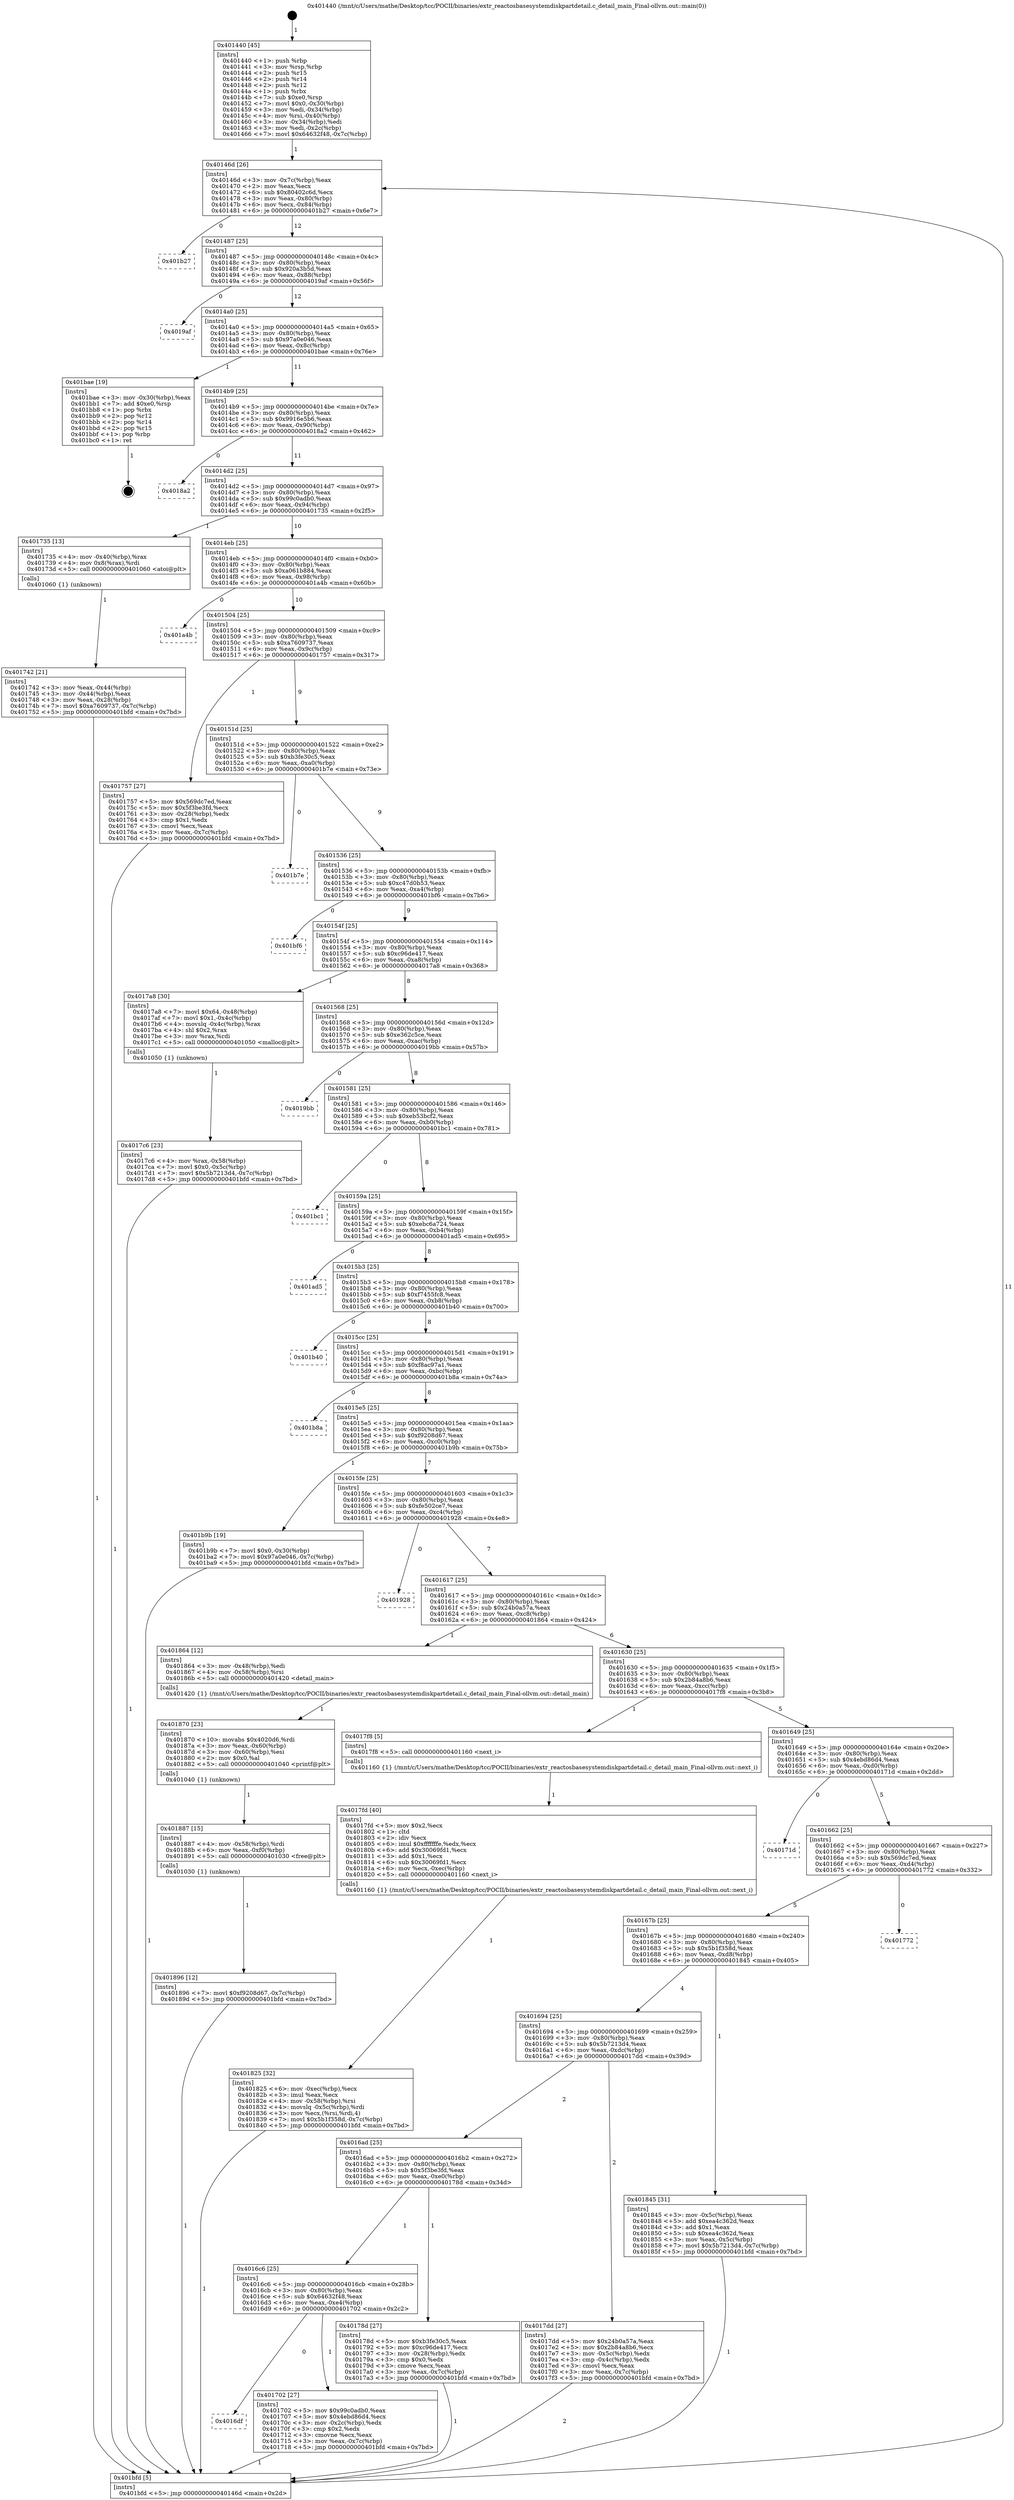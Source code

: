 digraph "0x401440" {
  label = "0x401440 (/mnt/c/Users/mathe/Desktop/tcc/POCII/binaries/extr_reactosbasesystemdiskpartdetail.c_detail_main_Final-ollvm.out::main(0))"
  labelloc = "t"
  node[shape=record]

  Entry [label="",width=0.3,height=0.3,shape=circle,fillcolor=black,style=filled]
  "0x40146d" [label="{
     0x40146d [26]\l
     | [instrs]\l
     &nbsp;&nbsp;0x40146d \<+3\>: mov -0x7c(%rbp),%eax\l
     &nbsp;&nbsp;0x401470 \<+2\>: mov %eax,%ecx\l
     &nbsp;&nbsp;0x401472 \<+6\>: sub $0x80402c6d,%ecx\l
     &nbsp;&nbsp;0x401478 \<+3\>: mov %eax,-0x80(%rbp)\l
     &nbsp;&nbsp;0x40147b \<+6\>: mov %ecx,-0x84(%rbp)\l
     &nbsp;&nbsp;0x401481 \<+6\>: je 0000000000401b27 \<main+0x6e7\>\l
  }"]
  "0x401b27" [label="{
     0x401b27\l
  }", style=dashed]
  "0x401487" [label="{
     0x401487 [25]\l
     | [instrs]\l
     &nbsp;&nbsp;0x401487 \<+5\>: jmp 000000000040148c \<main+0x4c\>\l
     &nbsp;&nbsp;0x40148c \<+3\>: mov -0x80(%rbp),%eax\l
     &nbsp;&nbsp;0x40148f \<+5\>: sub $0x920a3b5d,%eax\l
     &nbsp;&nbsp;0x401494 \<+6\>: mov %eax,-0x88(%rbp)\l
     &nbsp;&nbsp;0x40149a \<+6\>: je 00000000004019af \<main+0x56f\>\l
  }"]
  Exit [label="",width=0.3,height=0.3,shape=circle,fillcolor=black,style=filled,peripheries=2]
  "0x4019af" [label="{
     0x4019af\l
  }", style=dashed]
  "0x4014a0" [label="{
     0x4014a0 [25]\l
     | [instrs]\l
     &nbsp;&nbsp;0x4014a0 \<+5\>: jmp 00000000004014a5 \<main+0x65\>\l
     &nbsp;&nbsp;0x4014a5 \<+3\>: mov -0x80(%rbp),%eax\l
     &nbsp;&nbsp;0x4014a8 \<+5\>: sub $0x97a0e046,%eax\l
     &nbsp;&nbsp;0x4014ad \<+6\>: mov %eax,-0x8c(%rbp)\l
     &nbsp;&nbsp;0x4014b3 \<+6\>: je 0000000000401bae \<main+0x76e\>\l
  }"]
  "0x401896" [label="{
     0x401896 [12]\l
     | [instrs]\l
     &nbsp;&nbsp;0x401896 \<+7\>: movl $0xf9208d67,-0x7c(%rbp)\l
     &nbsp;&nbsp;0x40189d \<+5\>: jmp 0000000000401bfd \<main+0x7bd\>\l
  }"]
  "0x401bae" [label="{
     0x401bae [19]\l
     | [instrs]\l
     &nbsp;&nbsp;0x401bae \<+3\>: mov -0x30(%rbp),%eax\l
     &nbsp;&nbsp;0x401bb1 \<+7\>: add $0xe0,%rsp\l
     &nbsp;&nbsp;0x401bb8 \<+1\>: pop %rbx\l
     &nbsp;&nbsp;0x401bb9 \<+2\>: pop %r12\l
     &nbsp;&nbsp;0x401bbb \<+2\>: pop %r14\l
     &nbsp;&nbsp;0x401bbd \<+2\>: pop %r15\l
     &nbsp;&nbsp;0x401bbf \<+1\>: pop %rbp\l
     &nbsp;&nbsp;0x401bc0 \<+1\>: ret\l
  }"]
  "0x4014b9" [label="{
     0x4014b9 [25]\l
     | [instrs]\l
     &nbsp;&nbsp;0x4014b9 \<+5\>: jmp 00000000004014be \<main+0x7e\>\l
     &nbsp;&nbsp;0x4014be \<+3\>: mov -0x80(%rbp),%eax\l
     &nbsp;&nbsp;0x4014c1 \<+5\>: sub $0x9916e5b6,%eax\l
     &nbsp;&nbsp;0x4014c6 \<+6\>: mov %eax,-0x90(%rbp)\l
     &nbsp;&nbsp;0x4014cc \<+6\>: je 00000000004018a2 \<main+0x462\>\l
  }"]
  "0x401887" [label="{
     0x401887 [15]\l
     | [instrs]\l
     &nbsp;&nbsp;0x401887 \<+4\>: mov -0x58(%rbp),%rdi\l
     &nbsp;&nbsp;0x40188b \<+6\>: mov %eax,-0xf0(%rbp)\l
     &nbsp;&nbsp;0x401891 \<+5\>: call 0000000000401030 \<free@plt\>\l
     | [calls]\l
     &nbsp;&nbsp;0x401030 \{1\} (unknown)\l
  }"]
  "0x4018a2" [label="{
     0x4018a2\l
  }", style=dashed]
  "0x4014d2" [label="{
     0x4014d2 [25]\l
     | [instrs]\l
     &nbsp;&nbsp;0x4014d2 \<+5\>: jmp 00000000004014d7 \<main+0x97\>\l
     &nbsp;&nbsp;0x4014d7 \<+3\>: mov -0x80(%rbp),%eax\l
     &nbsp;&nbsp;0x4014da \<+5\>: sub $0x99c0adb0,%eax\l
     &nbsp;&nbsp;0x4014df \<+6\>: mov %eax,-0x94(%rbp)\l
     &nbsp;&nbsp;0x4014e5 \<+6\>: je 0000000000401735 \<main+0x2f5\>\l
  }"]
  "0x401870" [label="{
     0x401870 [23]\l
     | [instrs]\l
     &nbsp;&nbsp;0x401870 \<+10\>: movabs $0x4020d6,%rdi\l
     &nbsp;&nbsp;0x40187a \<+3\>: mov %eax,-0x60(%rbp)\l
     &nbsp;&nbsp;0x40187d \<+3\>: mov -0x60(%rbp),%esi\l
     &nbsp;&nbsp;0x401880 \<+2\>: mov $0x0,%al\l
     &nbsp;&nbsp;0x401882 \<+5\>: call 0000000000401040 \<printf@plt\>\l
     | [calls]\l
     &nbsp;&nbsp;0x401040 \{1\} (unknown)\l
  }"]
  "0x401735" [label="{
     0x401735 [13]\l
     | [instrs]\l
     &nbsp;&nbsp;0x401735 \<+4\>: mov -0x40(%rbp),%rax\l
     &nbsp;&nbsp;0x401739 \<+4\>: mov 0x8(%rax),%rdi\l
     &nbsp;&nbsp;0x40173d \<+5\>: call 0000000000401060 \<atoi@plt\>\l
     | [calls]\l
     &nbsp;&nbsp;0x401060 \{1\} (unknown)\l
  }"]
  "0x4014eb" [label="{
     0x4014eb [25]\l
     | [instrs]\l
     &nbsp;&nbsp;0x4014eb \<+5\>: jmp 00000000004014f0 \<main+0xb0\>\l
     &nbsp;&nbsp;0x4014f0 \<+3\>: mov -0x80(%rbp),%eax\l
     &nbsp;&nbsp;0x4014f3 \<+5\>: sub $0xa061b884,%eax\l
     &nbsp;&nbsp;0x4014f8 \<+6\>: mov %eax,-0x98(%rbp)\l
     &nbsp;&nbsp;0x4014fe \<+6\>: je 0000000000401a4b \<main+0x60b\>\l
  }"]
  "0x401825" [label="{
     0x401825 [32]\l
     | [instrs]\l
     &nbsp;&nbsp;0x401825 \<+6\>: mov -0xec(%rbp),%ecx\l
     &nbsp;&nbsp;0x40182b \<+3\>: imul %eax,%ecx\l
     &nbsp;&nbsp;0x40182e \<+4\>: mov -0x58(%rbp),%rsi\l
     &nbsp;&nbsp;0x401832 \<+4\>: movslq -0x5c(%rbp),%rdi\l
     &nbsp;&nbsp;0x401836 \<+3\>: mov %ecx,(%rsi,%rdi,4)\l
     &nbsp;&nbsp;0x401839 \<+7\>: movl $0x5b1f358d,-0x7c(%rbp)\l
     &nbsp;&nbsp;0x401840 \<+5\>: jmp 0000000000401bfd \<main+0x7bd\>\l
  }"]
  "0x401a4b" [label="{
     0x401a4b\l
  }", style=dashed]
  "0x401504" [label="{
     0x401504 [25]\l
     | [instrs]\l
     &nbsp;&nbsp;0x401504 \<+5\>: jmp 0000000000401509 \<main+0xc9\>\l
     &nbsp;&nbsp;0x401509 \<+3\>: mov -0x80(%rbp),%eax\l
     &nbsp;&nbsp;0x40150c \<+5\>: sub $0xa7609737,%eax\l
     &nbsp;&nbsp;0x401511 \<+6\>: mov %eax,-0x9c(%rbp)\l
     &nbsp;&nbsp;0x401517 \<+6\>: je 0000000000401757 \<main+0x317\>\l
  }"]
  "0x4017fd" [label="{
     0x4017fd [40]\l
     | [instrs]\l
     &nbsp;&nbsp;0x4017fd \<+5\>: mov $0x2,%ecx\l
     &nbsp;&nbsp;0x401802 \<+1\>: cltd\l
     &nbsp;&nbsp;0x401803 \<+2\>: idiv %ecx\l
     &nbsp;&nbsp;0x401805 \<+6\>: imul $0xfffffffe,%edx,%ecx\l
     &nbsp;&nbsp;0x40180b \<+6\>: add $0x30069fd1,%ecx\l
     &nbsp;&nbsp;0x401811 \<+3\>: add $0x1,%ecx\l
     &nbsp;&nbsp;0x401814 \<+6\>: sub $0x30069fd1,%ecx\l
     &nbsp;&nbsp;0x40181a \<+6\>: mov %ecx,-0xec(%rbp)\l
     &nbsp;&nbsp;0x401820 \<+5\>: call 0000000000401160 \<next_i\>\l
     | [calls]\l
     &nbsp;&nbsp;0x401160 \{1\} (/mnt/c/Users/mathe/Desktop/tcc/POCII/binaries/extr_reactosbasesystemdiskpartdetail.c_detail_main_Final-ollvm.out::next_i)\l
  }"]
  "0x401757" [label="{
     0x401757 [27]\l
     | [instrs]\l
     &nbsp;&nbsp;0x401757 \<+5\>: mov $0x569dc7ed,%eax\l
     &nbsp;&nbsp;0x40175c \<+5\>: mov $0x5f3be3fd,%ecx\l
     &nbsp;&nbsp;0x401761 \<+3\>: mov -0x28(%rbp),%edx\l
     &nbsp;&nbsp;0x401764 \<+3\>: cmp $0x1,%edx\l
     &nbsp;&nbsp;0x401767 \<+3\>: cmovl %ecx,%eax\l
     &nbsp;&nbsp;0x40176a \<+3\>: mov %eax,-0x7c(%rbp)\l
     &nbsp;&nbsp;0x40176d \<+5\>: jmp 0000000000401bfd \<main+0x7bd\>\l
  }"]
  "0x40151d" [label="{
     0x40151d [25]\l
     | [instrs]\l
     &nbsp;&nbsp;0x40151d \<+5\>: jmp 0000000000401522 \<main+0xe2\>\l
     &nbsp;&nbsp;0x401522 \<+3\>: mov -0x80(%rbp),%eax\l
     &nbsp;&nbsp;0x401525 \<+5\>: sub $0xb3fe30c5,%eax\l
     &nbsp;&nbsp;0x40152a \<+6\>: mov %eax,-0xa0(%rbp)\l
     &nbsp;&nbsp;0x401530 \<+6\>: je 0000000000401b7e \<main+0x73e\>\l
  }"]
  "0x4017c6" [label="{
     0x4017c6 [23]\l
     | [instrs]\l
     &nbsp;&nbsp;0x4017c6 \<+4\>: mov %rax,-0x58(%rbp)\l
     &nbsp;&nbsp;0x4017ca \<+7\>: movl $0x0,-0x5c(%rbp)\l
     &nbsp;&nbsp;0x4017d1 \<+7\>: movl $0x5b7213d4,-0x7c(%rbp)\l
     &nbsp;&nbsp;0x4017d8 \<+5\>: jmp 0000000000401bfd \<main+0x7bd\>\l
  }"]
  "0x401b7e" [label="{
     0x401b7e\l
  }", style=dashed]
  "0x401536" [label="{
     0x401536 [25]\l
     | [instrs]\l
     &nbsp;&nbsp;0x401536 \<+5\>: jmp 000000000040153b \<main+0xfb\>\l
     &nbsp;&nbsp;0x40153b \<+3\>: mov -0x80(%rbp),%eax\l
     &nbsp;&nbsp;0x40153e \<+5\>: sub $0xc47d0b53,%eax\l
     &nbsp;&nbsp;0x401543 \<+6\>: mov %eax,-0xa4(%rbp)\l
     &nbsp;&nbsp;0x401549 \<+6\>: je 0000000000401bf6 \<main+0x7b6\>\l
  }"]
  "0x401742" [label="{
     0x401742 [21]\l
     | [instrs]\l
     &nbsp;&nbsp;0x401742 \<+3\>: mov %eax,-0x44(%rbp)\l
     &nbsp;&nbsp;0x401745 \<+3\>: mov -0x44(%rbp),%eax\l
     &nbsp;&nbsp;0x401748 \<+3\>: mov %eax,-0x28(%rbp)\l
     &nbsp;&nbsp;0x40174b \<+7\>: movl $0xa7609737,-0x7c(%rbp)\l
     &nbsp;&nbsp;0x401752 \<+5\>: jmp 0000000000401bfd \<main+0x7bd\>\l
  }"]
  "0x401bf6" [label="{
     0x401bf6\l
  }", style=dashed]
  "0x40154f" [label="{
     0x40154f [25]\l
     | [instrs]\l
     &nbsp;&nbsp;0x40154f \<+5\>: jmp 0000000000401554 \<main+0x114\>\l
     &nbsp;&nbsp;0x401554 \<+3\>: mov -0x80(%rbp),%eax\l
     &nbsp;&nbsp;0x401557 \<+5\>: sub $0xc96de417,%eax\l
     &nbsp;&nbsp;0x40155c \<+6\>: mov %eax,-0xa8(%rbp)\l
     &nbsp;&nbsp;0x401562 \<+6\>: je 00000000004017a8 \<main+0x368\>\l
  }"]
  "0x401440" [label="{
     0x401440 [45]\l
     | [instrs]\l
     &nbsp;&nbsp;0x401440 \<+1\>: push %rbp\l
     &nbsp;&nbsp;0x401441 \<+3\>: mov %rsp,%rbp\l
     &nbsp;&nbsp;0x401444 \<+2\>: push %r15\l
     &nbsp;&nbsp;0x401446 \<+2\>: push %r14\l
     &nbsp;&nbsp;0x401448 \<+2\>: push %r12\l
     &nbsp;&nbsp;0x40144a \<+1\>: push %rbx\l
     &nbsp;&nbsp;0x40144b \<+7\>: sub $0xe0,%rsp\l
     &nbsp;&nbsp;0x401452 \<+7\>: movl $0x0,-0x30(%rbp)\l
     &nbsp;&nbsp;0x401459 \<+3\>: mov %edi,-0x34(%rbp)\l
     &nbsp;&nbsp;0x40145c \<+4\>: mov %rsi,-0x40(%rbp)\l
     &nbsp;&nbsp;0x401460 \<+3\>: mov -0x34(%rbp),%edi\l
     &nbsp;&nbsp;0x401463 \<+3\>: mov %edi,-0x2c(%rbp)\l
     &nbsp;&nbsp;0x401466 \<+7\>: movl $0x64632f48,-0x7c(%rbp)\l
  }"]
  "0x4017a8" [label="{
     0x4017a8 [30]\l
     | [instrs]\l
     &nbsp;&nbsp;0x4017a8 \<+7\>: movl $0x64,-0x48(%rbp)\l
     &nbsp;&nbsp;0x4017af \<+7\>: movl $0x1,-0x4c(%rbp)\l
     &nbsp;&nbsp;0x4017b6 \<+4\>: movslq -0x4c(%rbp),%rax\l
     &nbsp;&nbsp;0x4017ba \<+4\>: shl $0x2,%rax\l
     &nbsp;&nbsp;0x4017be \<+3\>: mov %rax,%rdi\l
     &nbsp;&nbsp;0x4017c1 \<+5\>: call 0000000000401050 \<malloc@plt\>\l
     | [calls]\l
     &nbsp;&nbsp;0x401050 \{1\} (unknown)\l
  }"]
  "0x401568" [label="{
     0x401568 [25]\l
     | [instrs]\l
     &nbsp;&nbsp;0x401568 \<+5\>: jmp 000000000040156d \<main+0x12d\>\l
     &nbsp;&nbsp;0x40156d \<+3\>: mov -0x80(%rbp),%eax\l
     &nbsp;&nbsp;0x401570 \<+5\>: sub $0xe362c5ce,%eax\l
     &nbsp;&nbsp;0x401575 \<+6\>: mov %eax,-0xac(%rbp)\l
     &nbsp;&nbsp;0x40157b \<+6\>: je 00000000004019bb \<main+0x57b\>\l
  }"]
  "0x401bfd" [label="{
     0x401bfd [5]\l
     | [instrs]\l
     &nbsp;&nbsp;0x401bfd \<+5\>: jmp 000000000040146d \<main+0x2d\>\l
  }"]
  "0x4019bb" [label="{
     0x4019bb\l
  }", style=dashed]
  "0x401581" [label="{
     0x401581 [25]\l
     | [instrs]\l
     &nbsp;&nbsp;0x401581 \<+5\>: jmp 0000000000401586 \<main+0x146\>\l
     &nbsp;&nbsp;0x401586 \<+3\>: mov -0x80(%rbp),%eax\l
     &nbsp;&nbsp;0x401589 \<+5\>: sub $0xeb53bcf2,%eax\l
     &nbsp;&nbsp;0x40158e \<+6\>: mov %eax,-0xb0(%rbp)\l
     &nbsp;&nbsp;0x401594 \<+6\>: je 0000000000401bc1 \<main+0x781\>\l
  }"]
  "0x4016df" [label="{
     0x4016df\l
  }", style=dashed]
  "0x401bc1" [label="{
     0x401bc1\l
  }", style=dashed]
  "0x40159a" [label="{
     0x40159a [25]\l
     | [instrs]\l
     &nbsp;&nbsp;0x40159a \<+5\>: jmp 000000000040159f \<main+0x15f\>\l
     &nbsp;&nbsp;0x40159f \<+3\>: mov -0x80(%rbp),%eax\l
     &nbsp;&nbsp;0x4015a2 \<+5\>: sub $0xebc6a724,%eax\l
     &nbsp;&nbsp;0x4015a7 \<+6\>: mov %eax,-0xb4(%rbp)\l
     &nbsp;&nbsp;0x4015ad \<+6\>: je 0000000000401ad5 \<main+0x695\>\l
  }"]
  "0x401702" [label="{
     0x401702 [27]\l
     | [instrs]\l
     &nbsp;&nbsp;0x401702 \<+5\>: mov $0x99c0adb0,%eax\l
     &nbsp;&nbsp;0x401707 \<+5\>: mov $0x4ebd86d4,%ecx\l
     &nbsp;&nbsp;0x40170c \<+3\>: mov -0x2c(%rbp),%edx\l
     &nbsp;&nbsp;0x40170f \<+3\>: cmp $0x2,%edx\l
     &nbsp;&nbsp;0x401712 \<+3\>: cmovne %ecx,%eax\l
     &nbsp;&nbsp;0x401715 \<+3\>: mov %eax,-0x7c(%rbp)\l
     &nbsp;&nbsp;0x401718 \<+5\>: jmp 0000000000401bfd \<main+0x7bd\>\l
  }"]
  "0x401ad5" [label="{
     0x401ad5\l
  }", style=dashed]
  "0x4015b3" [label="{
     0x4015b3 [25]\l
     | [instrs]\l
     &nbsp;&nbsp;0x4015b3 \<+5\>: jmp 00000000004015b8 \<main+0x178\>\l
     &nbsp;&nbsp;0x4015b8 \<+3\>: mov -0x80(%rbp),%eax\l
     &nbsp;&nbsp;0x4015bb \<+5\>: sub $0xf7455fc8,%eax\l
     &nbsp;&nbsp;0x4015c0 \<+6\>: mov %eax,-0xb8(%rbp)\l
     &nbsp;&nbsp;0x4015c6 \<+6\>: je 0000000000401b40 \<main+0x700\>\l
  }"]
  "0x4016c6" [label="{
     0x4016c6 [25]\l
     | [instrs]\l
     &nbsp;&nbsp;0x4016c6 \<+5\>: jmp 00000000004016cb \<main+0x28b\>\l
     &nbsp;&nbsp;0x4016cb \<+3\>: mov -0x80(%rbp),%eax\l
     &nbsp;&nbsp;0x4016ce \<+5\>: sub $0x64632f48,%eax\l
     &nbsp;&nbsp;0x4016d3 \<+6\>: mov %eax,-0xe4(%rbp)\l
     &nbsp;&nbsp;0x4016d9 \<+6\>: je 0000000000401702 \<main+0x2c2\>\l
  }"]
  "0x401b40" [label="{
     0x401b40\l
  }", style=dashed]
  "0x4015cc" [label="{
     0x4015cc [25]\l
     | [instrs]\l
     &nbsp;&nbsp;0x4015cc \<+5\>: jmp 00000000004015d1 \<main+0x191\>\l
     &nbsp;&nbsp;0x4015d1 \<+3\>: mov -0x80(%rbp),%eax\l
     &nbsp;&nbsp;0x4015d4 \<+5\>: sub $0xf8ac97a1,%eax\l
     &nbsp;&nbsp;0x4015d9 \<+6\>: mov %eax,-0xbc(%rbp)\l
     &nbsp;&nbsp;0x4015df \<+6\>: je 0000000000401b8a \<main+0x74a\>\l
  }"]
  "0x40178d" [label="{
     0x40178d [27]\l
     | [instrs]\l
     &nbsp;&nbsp;0x40178d \<+5\>: mov $0xb3fe30c5,%eax\l
     &nbsp;&nbsp;0x401792 \<+5\>: mov $0xc96de417,%ecx\l
     &nbsp;&nbsp;0x401797 \<+3\>: mov -0x28(%rbp),%edx\l
     &nbsp;&nbsp;0x40179a \<+3\>: cmp $0x0,%edx\l
     &nbsp;&nbsp;0x40179d \<+3\>: cmove %ecx,%eax\l
     &nbsp;&nbsp;0x4017a0 \<+3\>: mov %eax,-0x7c(%rbp)\l
     &nbsp;&nbsp;0x4017a3 \<+5\>: jmp 0000000000401bfd \<main+0x7bd\>\l
  }"]
  "0x401b8a" [label="{
     0x401b8a\l
  }", style=dashed]
  "0x4015e5" [label="{
     0x4015e5 [25]\l
     | [instrs]\l
     &nbsp;&nbsp;0x4015e5 \<+5\>: jmp 00000000004015ea \<main+0x1aa\>\l
     &nbsp;&nbsp;0x4015ea \<+3\>: mov -0x80(%rbp),%eax\l
     &nbsp;&nbsp;0x4015ed \<+5\>: sub $0xf9208d67,%eax\l
     &nbsp;&nbsp;0x4015f2 \<+6\>: mov %eax,-0xc0(%rbp)\l
     &nbsp;&nbsp;0x4015f8 \<+6\>: je 0000000000401b9b \<main+0x75b\>\l
  }"]
  "0x4016ad" [label="{
     0x4016ad [25]\l
     | [instrs]\l
     &nbsp;&nbsp;0x4016ad \<+5\>: jmp 00000000004016b2 \<main+0x272\>\l
     &nbsp;&nbsp;0x4016b2 \<+3\>: mov -0x80(%rbp),%eax\l
     &nbsp;&nbsp;0x4016b5 \<+5\>: sub $0x5f3be3fd,%eax\l
     &nbsp;&nbsp;0x4016ba \<+6\>: mov %eax,-0xe0(%rbp)\l
     &nbsp;&nbsp;0x4016c0 \<+6\>: je 000000000040178d \<main+0x34d\>\l
  }"]
  "0x401b9b" [label="{
     0x401b9b [19]\l
     | [instrs]\l
     &nbsp;&nbsp;0x401b9b \<+7\>: movl $0x0,-0x30(%rbp)\l
     &nbsp;&nbsp;0x401ba2 \<+7\>: movl $0x97a0e046,-0x7c(%rbp)\l
     &nbsp;&nbsp;0x401ba9 \<+5\>: jmp 0000000000401bfd \<main+0x7bd\>\l
  }"]
  "0x4015fe" [label="{
     0x4015fe [25]\l
     | [instrs]\l
     &nbsp;&nbsp;0x4015fe \<+5\>: jmp 0000000000401603 \<main+0x1c3\>\l
     &nbsp;&nbsp;0x401603 \<+3\>: mov -0x80(%rbp),%eax\l
     &nbsp;&nbsp;0x401606 \<+5\>: sub $0xfe502ce7,%eax\l
     &nbsp;&nbsp;0x40160b \<+6\>: mov %eax,-0xc4(%rbp)\l
     &nbsp;&nbsp;0x401611 \<+6\>: je 0000000000401928 \<main+0x4e8\>\l
  }"]
  "0x4017dd" [label="{
     0x4017dd [27]\l
     | [instrs]\l
     &nbsp;&nbsp;0x4017dd \<+5\>: mov $0x24b0a57a,%eax\l
     &nbsp;&nbsp;0x4017e2 \<+5\>: mov $0x2b84a8b6,%ecx\l
     &nbsp;&nbsp;0x4017e7 \<+3\>: mov -0x5c(%rbp),%edx\l
     &nbsp;&nbsp;0x4017ea \<+3\>: cmp -0x4c(%rbp),%edx\l
     &nbsp;&nbsp;0x4017ed \<+3\>: cmovl %ecx,%eax\l
     &nbsp;&nbsp;0x4017f0 \<+3\>: mov %eax,-0x7c(%rbp)\l
     &nbsp;&nbsp;0x4017f3 \<+5\>: jmp 0000000000401bfd \<main+0x7bd\>\l
  }"]
  "0x401928" [label="{
     0x401928\l
  }", style=dashed]
  "0x401617" [label="{
     0x401617 [25]\l
     | [instrs]\l
     &nbsp;&nbsp;0x401617 \<+5\>: jmp 000000000040161c \<main+0x1dc\>\l
     &nbsp;&nbsp;0x40161c \<+3\>: mov -0x80(%rbp),%eax\l
     &nbsp;&nbsp;0x40161f \<+5\>: sub $0x24b0a57a,%eax\l
     &nbsp;&nbsp;0x401624 \<+6\>: mov %eax,-0xc8(%rbp)\l
     &nbsp;&nbsp;0x40162a \<+6\>: je 0000000000401864 \<main+0x424\>\l
  }"]
  "0x401694" [label="{
     0x401694 [25]\l
     | [instrs]\l
     &nbsp;&nbsp;0x401694 \<+5\>: jmp 0000000000401699 \<main+0x259\>\l
     &nbsp;&nbsp;0x401699 \<+3\>: mov -0x80(%rbp),%eax\l
     &nbsp;&nbsp;0x40169c \<+5\>: sub $0x5b7213d4,%eax\l
     &nbsp;&nbsp;0x4016a1 \<+6\>: mov %eax,-0xdc(%rbp)\l
     &nbsp;&nbsp;0x4016a7 \<+6\>: je 00000000004017dd \<main+0x39d\>\l
  }"]
  "0x401864" [label="{
     0x401864 [12]\l
     | [instrs]\l
     &nbsp;&nbsp;0x401864 \<+3\>: mov -0x48(%rbp),%edi\l
     &nbsp;&nbsp;0x401867 \<+4\>: mov -0x58(%rbp),%rsi\l
     &nbsp;&nbsp;0x40186b \<+5\>: call 0000000000401420 \<detail_main\>\l
     | [calls]\l
     &nbsp;&nbsp;0x401420 \{1\} (/mnt/c/Users/mathe/Desktop/tcc/POCII/binaries/extr_reactosbasesystemdiskpartdetail.c_detail_main_Final-ollvm.out::detail_main)\l
  }"]
  "0x401630" [label="{
     0x401630 [25]\l
     | [instrs]\l
     &nbsp;&nbsp;0x401630 \<+5\>: jmp 0000000000401635 \<main+0x1f5\>\l
     &nbsp;&nbsp;0x401635 \<+3\>: mov -0x80(%rbp),%eax\l
     &nbsp;&nbsp;0x401638 \<+5\>: sub $0x2b84a8b6,%eax\l
     &nbsp;&nbsp;0x40163d \<+6\>: mov %eax,-0xcc(%rbp)\l
     &nbsp;&nbsp;0x401643 \<+6\>: je 00000000004017f8 \<main+0x3b8\>\l
  }"]
  "0x401845" [label="{
     0x401845 [31]\l
     | [instrs]\l
     &nbsp;&nbsp;0x401845 \<+3\>: mov -0x5c(%rbp),%eax\l
     &nbsp;&nbsp;0x401848 \<+5\>: add $0xea4c362d,%eax\l
     &nbsp;&nbsp;0x40184d \<+3\>: add $0x1,%eax\l
     &nbsp;&nbsp;0x401850 \<+5\>: sub $0xea4c362d,%eax\l
     &nbsp;&nbsp;0x401855 \<+3\>: mov %eax,-0x5c(%rbp)\l
     &nbsp;&nbsp;0x401858 \<+7\>: movl $0x5b7213d4,-0x7c(%rbp)\l
     &nbsp;&nbsp;0x40185f \<+5\>: jmp 0000000000401bfd \<main+0x7bd\>\l
  }"]
  "0x4017f8" [label="{
     0x4017f8 [5]\l
     | [instrs]\l
     &nbsp;&nbsp;0x4017f8 \<+5\>: call 0000000000401160 \<next_i\>\l
     | [calls]\l
     &nbsp;&nbsp;0x401160 \{1\} (/mnt/c/Users/mathe/Desktop/tcc/POCII/binaries/extr_reactosbasesystemdiskpartdetail.c_detail_main_Final-ollvm.out::next_i)\l
  }"]
  "0x401649" [label="{
     0x401649 [25]\l
     | [instrs]\l
     &nbsp;&nbsp;0x401649 \<+5\>: jmp 000000000040164e \<main+0x20e\>\l
     &nbsp;&nbsp;0x40164e \<+3\>: mov -0x80(%rbp),%eax\l
     &nbsp;&nbsp;0x401651 \<+5\>: sub $0x4ebd86d4,%eax\l
     &nbsp;&nbsp;0x401656 \<+6\>: mov %eax,-0xd0(%rbp)\l
     &nbsp;&nbsp;0x40165c \<+6\>: je 000000000040171d \<main+0x2dd\>\l
  }"]
  "0x40167b" [label="{
     0x40167b [25]\l
     | [instrs]\l
     &nbsp;&nbsp;0x40167b \<+5\>: jmp 0000000000401680 \<main+0x240\>\l
     &nbsp;&nbsp;0x401680 \<+3\>: mov -0x80(%rbp),%eax\l
     &nbsp;&nbsp;0x401683 \<+5\>: sub $0x5b1f358d,%eax\l
     &nbsp;&nbsp;0x401688 \<+6\>: mov %eax,-0xd8(%rbp)\l
     &nbsp;&nbsp;0x40168e \<+6\>: je 0000000000401845 \<main+0x405\>\l
  }"]
  "0x40171d" [label="{
     0x40171d\l
  }", style=dashed]
  "0x401662" [label="{
     0x401662 [25]\l
     | [instrs]\l
     &nbsp;&nbsp;0x401662 \<+5\>: jmp 0000000000401667 \<main+0x227\>\l
     &nbsp;&nbsp;0x401667 \<+3\>: mov -0x80(%rbp),%eax\l
     &nbsp;&nbsp;0x40166a \<+5\>: sub $0x569dc7ed,%eax\l
     &nbsp;&nbsp;0x40166f \<+6\>: mov %eax,-0xd4(%rbp)\l
     &nbsp;&nbsp;0x401675 \<+6\>: je 0000000000401772 \<main+0x332\>\l
  }"]
  "0x401772" [label="{
     0x401772\l
  }", style=dashed]
  Entry -> "0x401440" [label=" 1"]
  "0x40146d" -> "0x401b27" [label=" 0"]
  "0x40146d" -> "0x401487" [label=" 12"]
  "0x401bae" -> Exit [label=" 1"]
  "0x401487" -> "0x4019af" [label=" 0"]
  "0x401487" -> "0x4014a0" [label=" 12"]
  "0x401b9b" -> "0x401bfd" [label=" 1"]
  "0x4014a0" -> "0x401bae" [label=" 1"]
  "0x4014a0" -> "0x4014b9" [label=" 11"]
  "0x401896" -> "0x401bfd" [label=" 1"]
  "0x4014b9" -> "0x4018a2" [label=" 0"]
  "0x4014b9" -> "0x4014d2" [label=" 11"]
  "0x401887" -> "0x401896" [label=" 1"]
  "0x4014d2" -> "0x401735" [label=" 1"]
  "0x4014d2" -> "0x4014eb" [label=" 10"]
  "0x401870" -> "0x401887" [label=" 1"]
  "0x4014eb" -> "0x401a4b" [label=" 0"]
  "0x4014eb" -> "0x401504" [label=" 10"]
  "0x401864" -> "0x401870" [label=" 1"]
  "0x401504" -> "0x401757" [label=" 1"]
  "0x401504" -> "0x40151d" [label=" 9"]
  "0x401845" -> "0x401bfd" [label=" 1"]
  "0x40151d" -> "0x401b7e" [label=" 0"]
  "0x40151d" -> "0x401536" [label=" 9"]
  "0x401825" -> "0x401bfd" [label=" 1"]
  "0x401536" -> "0x401bf6" [label=" 0"]
  "0x401536" -> "0x40154f" [label=" 9"]
  "0x4017fd" -> "0x401825" [label=" 1"]
  "0x40154f" -> "0x4017a8" [label=" 1"]
  "0x40154f" -> "0x401568" [label=" 8"]
  "0x4017f8" -> "0x4017fd" [label=" 1"]
  "0x401568" -> "0x4019bb" [label=" 0"]
  "0x401568" -> "0x401581" [label=" 8"]
  "0x4017dd" -> "0x401bfd" [label=" 2"]
  "0x401581" -> "0x401bc1" [label=" 0"]
  "0x401581" -> "0x40159a" [label=" 8"]
  "0x4017c6" -> "0x401bfd" [label=" 1"]
  "0x40159a" -> "0x401ad5" [label=" 0"]
  "0x40159a" -> "0x4015b3" [label=" 8"]
  "0x4017a8" -> "0x4017c6" [label=" 1"]
  "0x4015b3" -> "0x401b40" [label=" 0"]
  "0x4015b3" -> "0x4015cc" [label=" 8"]
  "0x401757" -> "0x401bfd" [label=" 1"]
  "0x4015cc" -> "0x401b8a" [label=" 0"]
  "0x4015cc" -> "0x4015e5" [label=" 8"]
  "0x401742" -> "0x401bfd" [label=" 1"]
  "0x4015e5" -> "0x401b9b" [label=" 1"]
  "0x4015e5" -> "0x4015fe" [label=" 7"]
  "0x401bfd" -> "0x40146d" [label=" 11"]
  "0x4015fe" -> "0x401928" [label=" 0"]
  "0x4015fe" -> "0x401617" [label=" 7"]
  "0x401440" -> "0x40146d" [label=" 1"]
  "0x401617" -> "0x401864" [label=" 1"]
  "0x401617" -> "0x401630" [label=" 6"]
  "0x4016c6" -> "0x4016df" [label=" 0"]
  "0x401630" -> "0x4017f8" [label=" 1"]
  "0x401630" -> "0x401649" [label=" 5"]
  "0x4016c6" -> "0x401702" [label=" 1"]
  "0x401649" -> "0x40171d" [label=" 0"]
  "0x401649" -> "0x401662" [label=" 5"]
  "0x4016ad" -> "0x4016c6" [label=" 1"]
  "0x401662" -> "0x401772" [label=" 0"]
  "0x401662" -> "0x40167b" [label=" 5"]
  "0x40178d" -> "0x401bfd" [label=" 1"]
  "0x40167b" -> "0x401845" [label=" 1"]
  "0x40167b" -> "0x401694" [label=" 4"]
  "0x401702" -> "0x401bfd" [label=" 1"]
  "0x401694" -> "0x4017dd" [label=" 2"]
  "0x401694" -> "0x4016ad" [label=" 2"]
  "0x401735" -> "0x401742" [label=" 1"]
  "0x4016ad" -> "0x40178d" [label=" 1"]
}
